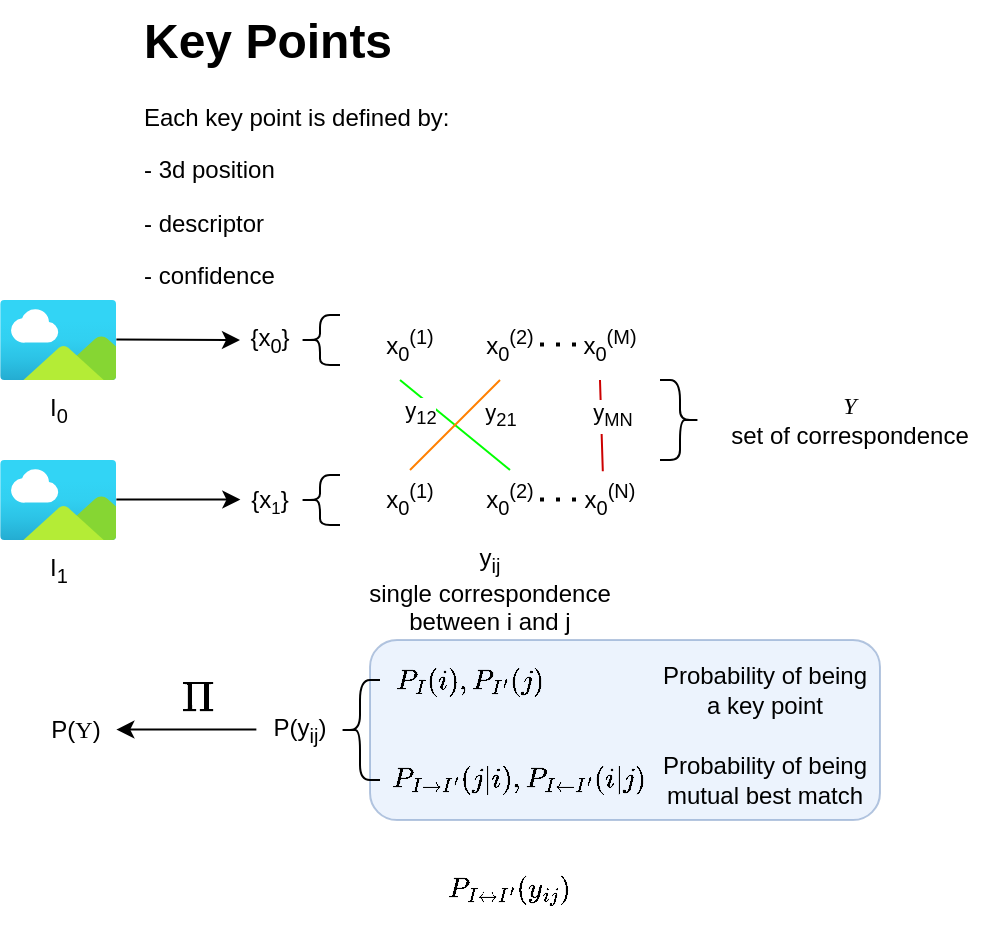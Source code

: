 <mxfile version="24.6.4" type="github">
  <diagram name="Page-1" id="vxwASHul4JyoGBCq2_7Z">
    <mxGraphModel dx="518" dy="1445" grid="1" gridSize="10" guides="1" tooltips="1" connect="1" arrows="1" fold="1" page="1" pageScale="1" pageWidth="850" pageHeight="1100" math="1" shadow="0">
      <root>
        <mxCell id="0" />
        <mxCell id="1" parent="0" />
        <mxCell id="uR3X_ZQ54fD36TD81xBb-42" value="" style="rounded=1;whiteSpace=wrap;html=1;fillColor=#dae8fc;strokeColor=#6c8ebf;opacity=50;" vertex="1" parent="1">
          <mxGeometry x="345" y="250" width="255" height="90" as="geometry" />
        </mxCell>
        <mxCell id="uR3X_ZQ54fD36TD81xBb-1" value="I&lt;sub&gt;0&lt;/sub&gt;" style="image;aspect=fixed;html=1;points=[];align=center;fontSize=12;image=img/lib/azure2/general/Image.svg;" vertex="1" parent="1">
          <mxGeometry x="160" y="80" width="58.18" height="40" as="geometry" />
        </mxCell>
        <mxCell id="uR3X_ZQ54fD36TD81xBb-2" value="I&lt;sub&gt;1&lt;/sub&gt;" style="image;aspect=fixed;html=1;points=[];align=center;fontSize=12;image=img/lib/azure2/general/Image.svg;" vertex="1" parent="1">
          <mxGeometry x="160" y="160" width="58.18" height="40" as="geometry" />
        </mxCell>
        <mxCell id="uR3X_ZQ54fD36TD81xBb-3" value="" style="endArrow=classic;html=1;rounded=0;exitX=1;exitY=0.495;exitDx=0;exitDy=0;exitPerimeter=0;" edge="1" parent="1" source="uR3X_ZQ54fD36TD81xBb-1">
          <mxGeometry width="50" height="50" relative="1" as="geometry">
            <mxPoint x="240" y="120" as="sourcePoint" />
            <mxPoint x="280" y="100" as="targetPoint" />
          </mxGeometry>
        </mxCell>
        <mxCell id="uR3X_ZQ54fD36TD81xBb-4" value="" style="endArrow=classic;html=1;rounded=0;exitX=1;exitY=0.495;exitDx=0;exitDy=0;exitPerimeter=0;" edge="1" parent="1">
          <mxGeometry width="50" height="50" relative="1" as="geometry">
            <mxPoint x="218.18" y="179.8" as="sourcePoint" />
            <mxPoint x="280.18" y="179.8" as="targetPoint" />
          </mxGeometry>
        </mxCell>
        <mxCell id="uR3X_ZQ54fD36TD81xBb-5" value="{x&lt;sub&gt;0&lt;/sub&gt;}" style="text;html=1;align=center;verticalAlign=middle;whiteSpace=wrap;rounded=0;" vertex="1" parent="1">
          <mxGeometry x="280" y="85" width="30" height="30" as="geometry" />
        </mxCell>
        <mxCell id="uR3X_ZQ54fD36TD81xBb-6" value="{x&lt;font size=&quot;1&quot;&gt;&lt;sub&gt;1&lt;/sub&gt;&lt;/font&gt;}" style="text;html=1;align=center;verticalAlign=middle;whiteSpace=wrap;rounded=0;" vertex="1" parent="1">
          <mxGeometry x="280" y="165" width="30" height="30" as="geometry" />
        </mxCell>
        <mxCell id="uR3X_ZQ54fD36TD81xBb-9" value="&lt;h1 style=&quot;margin-top: 0px;&quot;&gt;Key Points&lt;/h1&gt;&lt;p&gt;Each key point is defined by:&lt;/p&gt;&lt;p&gt;- 3d position&lt;/p&gt;&lt;p&gt;- descriptor&lt;/p&gt;&lt;p&gt;- confidence&lt;/p&gt;" style="text;html=1;whiteSpace=wrap;overflow=hidden;rounded=0;" vertex="1" parent="1">
          <mxGeometry x="230" y="-70" width="180" height="150" as="geometry" />
        </mxCell>
        <mxCell id="uR3X_ZQ54fD36TD81xBb-11" value="&lt;i&gt;&lt;font face=&quot;Comic Sans MS&quot;&gt;Y&lt;/font&gt;&lt;/i&gt;&lt;div&gt;set of correspondence&lt;/div&gt;" style="text;html=1;align=center;verticalAlign=middle;whiteSpace=wrap;rounded=0;" vertex="1" parent="1">
          <mxGeometry x="510" y="125" width="150" height="30" as="geometry" />
        </mxCell>
        <mxCell id="uR3X_ZQ54fD36TD81xBb-12" value="" style="shape=curlyBracket;whiteSpace=wrap;html=1;rounded=1;labelPosition=left;verticalLabelPosition=middle;align=right;verticalAlign=middle;" vertex="1" parent="1">
          <mxGeometry x="310" y="87.5" width="20" height="25" as="geometry" />
        </mxCell>
        <mxCell id="uR3X_ZQ54fD36TD81xBb-13" value="x&lt;sub&gt;0&lt;/sub&gt;&lt;sup&gt;(1)&lt;/sup&gt;" style="text;html=1;align=center;verticalAlign=middle;whiteSpace=wrap;rounded=0;" vertex="1" parent="1">
          <mxGeometry x="350" y="87.5" width="30" height="30" as="geometry" />
        </mxCell>
        <mxCell id="uR3X_ZQ54fD36TD81xBb-14" value="x&lt;sub&gt;0&lt;/sub&gt;&lt;sup&gt;(2)&lt;/sup&gt;" style="text;html=1;align=center;verticalAlign=middle;whiteSpace=wrap;rounded=0;" vertex="1" parent="1">
          <mxGeometry x="400" y="87.5" width="30" height="30" as="geometry" />
        </mxCell>
        <mxCell id="uR3X_ZQ54fD36TD81xBb-15" value="x&lt;sub&gt;0&lt;/sub&gt;&lt;sup&gt;(1)&lt;/sup&gt;" style="text;html=1;align=center;verticalAlign=middle;whiteSpace=wrap;rounded=0;" vertex="1" parent="1">
          <mxGeometry x="350" y="165" width="30" height="30" as="geometry" />
        </mxCell>
        <mxCell id="uR3X_ZQ54fD36TD81xBb-16" value="x&lt;sub&gt;0&lt;/sub&gt;&lt;sup&gt;(2)&lt;/sup&gt;" style="text;html=1;align=center;verticalAlign=middle;whiteSpace=wrap;rounded=0;" vertex="1" parent="1">
          <mxGeometry x="400" y="165" width="30" height="30" as="geometry" />
        </mxCell>
        <mxCell id="uR3X_ZQ54fD36TD81xBb-17" value="x&lt;sub&gt;0&lt;/sub&gt;&lt;sup&gt;(N)&lt;/sup&gt;" style="text;html=1;align=center;verticalAlign=middle;whiteSpace=wrap;rounded=0;" vertex="1" parent="1">
          <mxGeometry x="450" y="165" width="30" height="30" as="geometry" />
        </mxCell>
        <mxCell id="uR3X_ZQ54fD36TD81xBb-18" value="x&lt;sub&gt;0&lt;/sub&gt;&lt;sup&gt;(M)&lt;/sup&gt;" style="text;html=1;align=center;verticalAlign=middle;whiteSpace=wrap;rounded=0;" vertex="1" parent="1">
          <mxGeometry x="450" y="87.5" width="30" height="30" as="geometry" />
        </mxCell>
        <mxCell id="uR3X_ZQ54fD36TD81xBb-19" value="" style="endArrow=none;dashed=1;html=1;dashPattern=1 3;strokeWidth=2;rounded=0;" edge="1" parent="1">
          <mxGeometry width="50" height="50" relative="1" as="geometry">
            <mxPoint x="430" y="102.3" as="sourcePoint" />
            <mxPoint x="450" y="102.3" as="targetPoint" />
          </mxGeometry>
        </mxCell>
        <mxCell id="uR3X_ZQ54fD36TD81xBb-20" value="" style="endArrow=none;dashed=1;html=1;dashPattern=1 3;strokeWidth=2;rounded=0;" edge="1" parent="1">
          <mxGeometry width="50" height="50" relative="1" as="geometry">
            <mxPoint x="430" y="179.8" as="sourcePoint" />
            <mxPoint x="450" y="179.8" as="targetPoint" />
          </mxGeometry>
        </mxCell>
        <mxCell id="uR3X_ZQ54fD36TD81xBb-21" value="" style="endArrow=none;html=1;rounded=0;exitX=0.5;exitY=0;exitDx=0;exitDy=0;strokeColor=#00FF00;" edge="1" parent="1" source="uR3X_ZQ54fD36TD81xBb-16">
          <mxGeometry width="50" height="50" relative="1" as="geometry">
            <mxPoint x="520" y="210" as="sourcePoint" />
            <mxPoint x="360" y="120" as="targetPoint" />
          </mxGeometry>
        </mxCell>
        <mxCell id="uR3X_ZQ54fD36TD81xBb-25" value="y&lt;sub&gt;12&lt;/sub&gt;" style="edgeLabel;html=1;align=center;verticalAlign=middle;resizable=0;points=[];" vertex="1" connectable="0" parent="uR3X_ZQ54fD36TD81xBb-21">
          <mxGeometry x="-0.44" relative="1" as="geometry">
            <mxPoint x="-30" y="-16" as="offset" />
          </mxGeometry>
        </mxCell>
        <mxCell id="uR3X_ZQ54fD36TD81xBb-22" value="" style="endArrow=none;html=1;rounded=0;exitX=0.5;exitY=0;exitDx=0;exitDy=0;strokeColor=#FF8000;" edge="1" parent="1" source="uR3X_ZQ54fD36TD81xBb-15">
          <mxGeometry width="50" height="50" relative="1" as="geometry">
            <mxPoint x="290" y="300" as="sourcePoint" />
            <mxPoint x="410" y="120" as="targetPoint" />
          </mxGeometry>
        </mxCell>
        <mxCell id="uR3X_ZQ54fD36TD81xBb-24" value="y&lt;sub&gt;21&lt;/sub&gt;" style="edgeLabel;html=1;align=center;verticalAlign=middle;resizable=0;points=[];" vertex="1" connectable="0" parent="uR3X_ZQ54fD36TD81xBb-22">
          <mxGeometry x="0.392" y="-1" relative="1" as="geometry">
            <mxPoint x="13" y="4" as="offset" />
          </mxGeometry>
        </mxCell>
        <mxCell id="uR3X_ZQ54fD36TD81xBb-23" value="" style="endArrow=none;html=1;rounded=0;exitX=0.38;exitY=0.02;exitDx=0;exitDy=0;exitPerimeter=0;strokeColor=#CC0000;" edge="1" parent="1" source="uR3X_ZQ54fD36TD81xBb-17">
          <mxGeometry width="50" height="50" relative="1" as="geometry">
            <mxPoint x="280" y="270" as="sourcePoint" />
            <mxPoint x="460" y="120" as="targetPoint" />
          </mxGeometry>
        </mxCell>
        <mxCell id="uR3X_ZQ54fD36TD81xBb-26" value="y&lt;sub&gt;MN&lt;/sub&gt;" style="edgeLabel;html=1;align=center;verticalAlign=middle;resizable=0;points=[];" vertex="1" connectable="0" parent="uR3X_ZQ54fD36TD81xBb-23">
          <mxGeometry x="0.345" y="1" relative="1" as="geometry">
            <mxPoint x="6" y="3" as="offset" />
          </mxGeometry>
        </mxCell>
        <mxCell id="uR3X_ZQ54fD36TD81xBb-27" value="" style="shape=curlyBracket;whiteSpace=wrap;html=1;rounded=1;labelPosition=left;verticalLabelPosition=middle;align=right;verticalAlign=middle;" vertex="1" parent="1">
          <mxGeometry x="310" y="167.5" width="20" height="25" as="geometry" />
        </mxCell>
        <mxCell id="uR3X_ZQ54fD36TD81xBb-28" value="y&lt;sub&gt;ij&lt;/sub&gt;&lt;br&gt;&lt;div&gt;single correspondence&lt;/div&gt;&lt;div&gt;between i and j&lt;/div&gt;" style="text;html=1;align=center;verticalAlign=middle;whiteSpace=wrap;rounded=0;" vertex="1" parent="1">
          <mxGeometry x="330" y="200" width="150" height="50" as="geometry" />
        </mxCell>
        <mxCell id="uR3X_ZQ54fD36TD81xBb-29" value="" style="shape=curlyBracket;whiteSpace=wrap;html=1;rounded=1;flipH=1;labelPosition=right;verticalLabelPosition=middle;align=left;verticalAlign=middle;" vertex="1" parent="1">
          <mxGeometry x="490" y="120" width="20" height="40" as="geometry" />
        </mxCell>
        <mxCell id="uR3X_ZQ54fD36TD81xBb-30" value="P(&lt;font face=&quot;Comic Sans MS&quot;&gt;Y&lt;/font&gt;)" style="text;html=1;align=center;verticalAlign=middle;whiteSpace=wrap;rounded=0;" vertex="1" parent="1">
          <mxGeometry x="178.18" y="280" width="40" height="30" as="geometry" />
        </mxCell>
        <mxCell id="uR3X_ZQ54fD36TD81xBb-31" value="" style="endArrow=classic;html=1;rounded=0;" edge="1" parent="1">
          <mxGeometry width="50" height="50" relative="1" as="geometry">
            <mxPoint x="288.18" y="294.8" as="sourcePoint" />
            <mxPoint x="218.18" y="294.8" as="targetPoint" />
          </mxGeometry>
        </mxCell>
        <mxCell id="uR3X_ZQ54fD36TD81xBb-33" value="&lt;span style=&quot;white-space: nowrap; background-color: rgb(255, 255, 255);&quot;&gt;&lt;font style=&quot;font-size: 18px;&quot;&gt;$$\Pi$$&lt;/font&gt;&lt;/span&gt;" style="text;html=1;align=center;verticalAlign=middle;whiteSpace=wrap;rounded=0;" vertex="1" parent="1">
          <mxGeometry x="247.18" y="270" width="25" height="20" as="geometry" />
        </mxCell>
        <mxCell id="uR3X_ZQ54fD36TD81xBb-34" value="P(y&lt;sub&gt;ij&lt;/sub&gt;)" style="text;html=1;align=center;verticalAlign=middle;whiteSpace=wrap;rounded=0;" vertex="1" parent="1">
          <mxGeometry x="290" y="280" width="40" height="30" as="geometry" />
        </mxCell>
        <mxCell id="uR3X_ZQ54fD36TD81xBb-35" value="" style="shape=curlyBracket;whiteSpace=wrap;html=1;rounded=1;labelPosition=left;verticalLabelPosition=middle;align=right;verticalAlign=middle;" vertex="1" parent="1">
          <mxGeometry x="330" y="270" width="20" height="50" as="geometry" />
        </mxCell>
        <mxCell id="uR3X_ZQ54fD36TD81xBb-36" value="$$P_I(i), P_{I&#39;}(j)$$" style="text;html=1;align=center;verticalAlign=middle;whiteSpace=wrap;rounded=0;" vertex="1" parent="1">
          <mxGeometry x="350" y="256" width="90" height="30" as="geometry" />
        </mxCell>
        <mxCell id="uR3X_ZQ54fD36TD81xBb-37" value="$$P_{I \to I&#39;}(j | i), P_{I \leftarrow I&#39;}(i | j)$$" style="text;html=1;align=center;verticalAlign=middle;whiteSpace=wrap;rounded=0;" vertex="1" parent="1">
          <mxGeometry x="350" y="305" width="140" height="30" as="geometry" />
        </mxCell>
        <mxCell id="uR3X_ZQ54fD36TD81xBb-38" value="Probability of being a key point" style="text;html=1;align=center;verticalAlign=middle;whiteSpace=wrap;rounded=0;" vertex="1" parent="1">
          <mxGeometry x="490" y="260" width="105" height="30" as="geometry" />
        </mxCell>
        <mxCell id="uR3X_ZQ54fD36TD81xBb-39" value="Probability of being mutual best match" style="text;html=1;align=center;verticalAlign=middle;whiteSpace=wrap;rounded=0;" vertex="1" parent="1">
          <mxGeometry x="490" y="305" width="105" height="30" as="geometry" />
        </mxCell>
        <mxCell id="uR3X_ZQ54fD36TD81xBb-40" value="$$P_{I \leftrightarrow I&#39;}(y_{ij})$$" style="text;html=1;align=center;verticalAlign=middle;whiteSpace=wrap;rounded=0;" vertex="1" parent="1">
          <mxGeometry x="385" y="360" width="60" height="30" as="geometry" />
        </mxCell>
      </root>
    </mxGraphModel>
  </diagram>
</mxfile>
